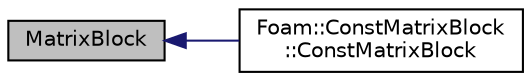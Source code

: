 digraph "MatrixBlock"
{
  bgcolor="transparent";
  edge [fontname="Helvetica",fontsize="10",labelfontname="Helvetica",labelfontsize="10"];
  node [fontname="Helvetica",fontsize="10",shape=record];
  rankdir="LR";
  Node1 [label="MatrixBlock",height=0.2,width=0.4,color="black", fillcolor="grey75", style="filled", fontcolor="black"];
  Node1 -> Node2 [dir="back",color="midnightblue",fontsize="10",style="solid",fontname="Helvetica"];
  Node2 [label="Foam::ConstMatrixBlock\l::ConstMatrixBlock",height=0.2,width=0.4,color="black",URL="$a00395.html#ad69b0944da44441e587e6a54df1342e5",tooltip="Construct block for matrix, size and location. "];
}
